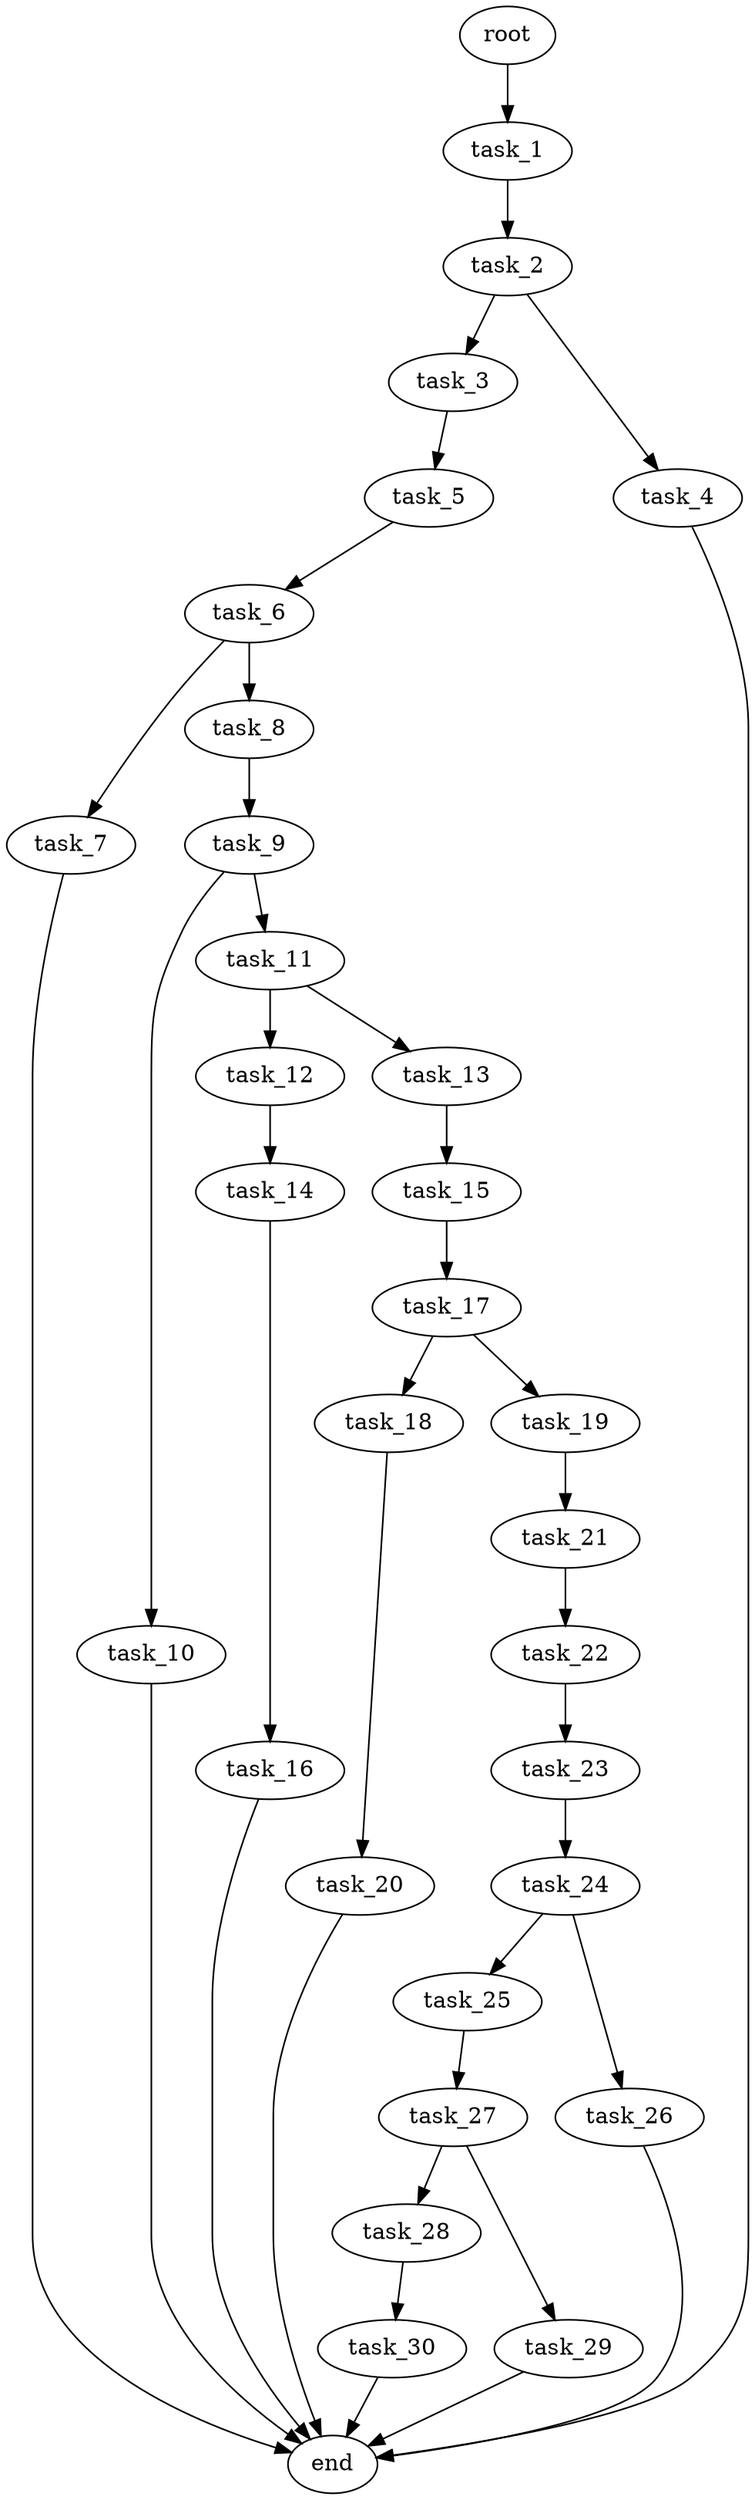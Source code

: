 digraph G {
  root [size="0.000000e+00"];
  task_1 [size="9.870268e+09"];
  task_2 [size="8.164077e+09"];
  task_3 [size="1.678420e+07"];
  task_4 [size="6.993451e+08"];
  task_5 [size="6.963471e+09"];
  task_6 [size="5.250095e+09"];
  task_7 [size="6.545557e+09"];
  task_8 [size="7.330689e+09"];
  task_9 [size="1.707172e+09"];
  task_10 [size="3.747139e+09"];
  task_11 [size="7.040768e+09"];
  task_12 [size="1.981007e+09"];
  task_13 [size="1.820661e+09"];
  task_14 [size="9.484885e+09"];
  task_15 [size="4.507157e+09"];
  task_16 [size="8.143890e+09"];
  task_17 [size="1.857195e+09"];
  task_18 [size="5.907617e+08"];
  task_19 [size="1.828111e+09"];
  task_20 [size="7.591888e+09"];
  task_21 [size="2.594260e+09"];
  task_22 [size="9.022831e+09"];
  task_23 [size="4.088515e+09"];
  task_24 [size="6.268747e+09"];
  task_25 [size="6.244590e+09"];
  task_26 [size="8.683752e+09"];
  task_27 [size="1.662095e+09"];
  task_28 [size="2.931963e+09"];
  task_29 [size="3.777908e+09"];
  task_30 [size="2.768345e+09"];
  end [size="0.000000e+00"];

  root -> task_1 [size="1.000000e-12"];
  task_1 -> task_2 [size="8.164077e+08"];
  task_2 -> task_3 [size="1.678420e+06"];
  task_2 -> task_4 [size="6.993451e+07"];
  task_3 -> task_5 [size="6.963471e+08"];
  task_4 -> end [size="1.000000e-12"];
  task_5 -> task_6 [size="5.250095e+08"];
  task_6 -> task_7 [size="6.545557e+08"];
  task_6 -> task_8 [size="7.330689e+08"];
  task_7 -> end [size="1.000000e-12"];
  task_8 -> task_9 [size="1.707172e+08"];
  task_9 -> task_10 [size="3.747139e+08"];
  task_9 -> task_11 [size="7.040768e+08"];
  task_10 -> end [size="1.000000e-12"];
  task_11 -> task_12 [size="1.981007e+08"];
  task_11 -> task_13 [size="1.820661e+08"];
  task_12 -> task_14 [size="9.484885e+08"];
  task_13 -> task_15 [size="4.507157e+08"];
  task_14 -> task_16 [size="8.143890e+08"];
  task_15 -> task_17 [size="1.857195e+08"];
  task_16 -> end [size="1.000000e-12"];
  task_17 -> task_18 [size="5.907617e+07"];
  task_17 -> task_19 [size="1.828111e+08"];
  task_18 -> task_20 [size="7.591888e+08"];
  task_19 -> task_21 [size="2.594260e+08"];
  task_20 -> end [size="1.000000e-12"];
  task_21 -> task_22 [size="9.022831e+08"];
  task_22 -> task_23 [size="4.088515e+08"];
  task_23 -> task_24 [size="6.268747e+08"];
  task_24 -> task_25 [size="6.244590e+08"];
  task_24 -> task_26 [size="8.683752e+08"];
  task_25 -> task_27 [size="1.662095e+08"];
  task_26 -> end [size="1.000000e-12"];
  task_27 -> task_28 [size="2.931963e+08"];
  task_27 -> task_29 [size="3.777908e+08"];
  task_28 -> task_30 [size="2.768345e+08"];
  task_29 -> end [size="1.000000e-12"];
  task_30 -> end [size="1.000000e-12"];
}
